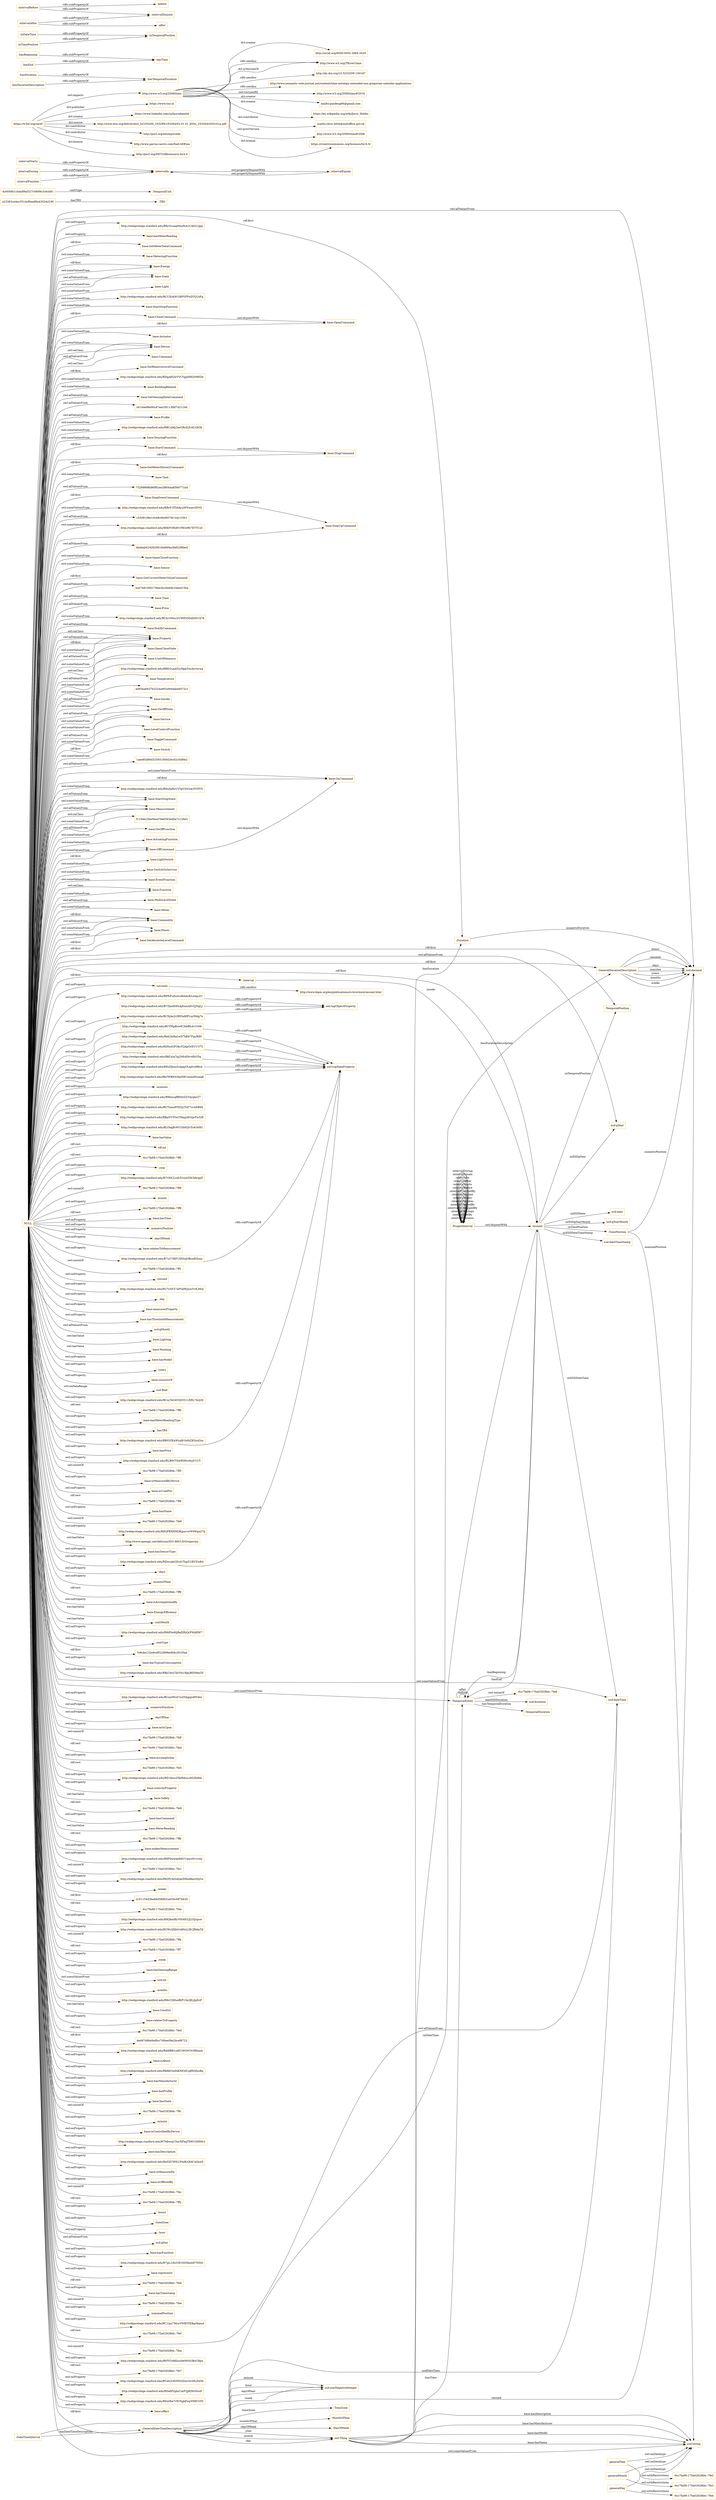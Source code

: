 digraph ar2dtool_diagram { 
rankdir=LR;
size="1501"
node [shape = rectangle, color="orange"]; "base:GetMeterDataCommand" "base:MeteringFunction" "base:Energy" "base:State" "base:Light" "http://webprotege.stanford.edu/RCUXiAiW1f8PVPPnDTQ1hFg" "base:StartStopFunction" "base:CloseCommand" "base:StopCommand" "base:Actuator" "base:Device" "base:Command" "base:SetRelativeLevelCommand" "http://webprotege.stanford.edu/RDgAH2IrVVCYgpHHQV6f0Zb" "base:BuildingRelated" "base:GetSensingDataCommand" "c6144e88e90c67eec59113fbf7d21246" "base:Profile" "http://webprotege.stanford.edu/RBCub6j3arGRcILfvAUxXOk" "base:SensingFunction" "base:StepDownCommand" "base:StartCommand" "base:GetMeterHistoryCommand" "base:Task" "73299898b86f92ee28f044a8569771bd" "base:OpenCommand" "http://webprotege.stanford.edu/RBrF1fTldAyrjWYssavQ5VQ" "c5309106e1dc68c6bd007fe144c1f3b1" "http://webprotege.stanford.edu/R8EFOfQ6VvfWs0fb7ETTCoC" "base:StepUpCommand" "4bddab0192929016e80f4a3b852f6be3" "base:OpenCloseFunction" "base:Sensor" "base:GetCurrentMeterValueCommand" "bcb7b9100017b6e2bc4b84b1bbed15ba" "base:Time" "base:Price" "http://webprotege.stanford.edu/RChvSMcuYUWfGDDdDlN1X78" "base:NotifyCommand" "base:Property" "base:OpenCloseState" "base:UnitOfMeasure" "http://webprotege.stanford.edu/RBEGuaA52cHppTouAyrwvxg" "base:Temperature" "a065ea8437b2224a902d94dabd4072c1" "base:Smoke" "base:OnOffState" "base:Service" "base:LevelControlFunction" "base:ToggleCommand" "base:Switch" "1aee85d80d325931f00d26c62c5d6fe2" "base:OnCommand" "http://webprotege.stanford.edu/R9wJqHrUV5pUhVzAcYtT0VV" "base:StartStopState" "base:Measurement" "f1194e23be0bad79e6593edba7c126e2" "base:OnOffFunction" "base:ActuatingFunction" "base:OffCommand" "base:LightSwitch" "base:SwitchOnService" "base:EventFunction" "base:Function" "base:MultiLevelState" "base:Meter" "base:Commodity" "base:Power" "base:SetAbsoluteLevelCommand" ":TimeZone" ":GeneralDateTimeDescription" ":DateTimeInterval" ":TRS" "a23363ce4ec351dcf0ea98a43024d190" ":TemporalDuration" ":Duration" ":GeneralDurationDescription" ":ProperInterval" ":TimePosition" ":TemporalPosition" ":Interval" ":TemporalEntity" "4c6056b1cbdaf9bd327c0699c3c6cb81" ":MonthOfYear" ":TemporalUnit" ":Instant" ":DayOfWeek" ; /*classes style*/
	"http://webprotege.stanford.edu/R9WFufxotu4KAAzKLx4qc2U" -> "owl:topObjectProperty" [ label = "rdfs:subPropertyOf" ];
	"http://webprotege.stanford.edu/RKCxla7pj2Mt4Dtv4RzY5q" -> "owl:topDataProperty" [ label = "rdfs:subPropertyOf" ];
	":intervalIn" -> ":intervalEquals" [ label = "owl:propertyDisjointWith" ];
	"http://www.w3.org/2006/time" -> "http://orcid.org/0000-0002-3884-3420" [ label = "dct:creator" ];
	"http://www.w3.org/2006/time" -> "http://www.w3.org/TR/owl-time" [ label = "rdfs:seeAlso" ];
	"http://www.w3.org/2006/time" -> "http://dx.doi.org/10.3233/SW-150187" [ label = "rdfs:seeAlso" ];
	"http://www.w3.org/2006/time" -> "http://www.semantic-web-journal.net/content/time-ontology-extended-non-gregorian-calendar-applications" [ label = "rdfs:seeAlso" ];
	"http://www.w3.org/2006/time" -> "http://www.w3.org/TR/owl-time" [ label = "dct:isVersionOf" ];
	"http://www.w3.org/2006/time" -> "http://www.w3.org/2006/time#2016" [ label = "owl:versionIRI" ];
	"http://www.w3.org/2006/time" -> "mailto:panfeng66@gmail.com" [ label = "dct:creator" ];
	"http://www.w3.org/2006/time" -> "https://en.wikipedia.org/wiki/Jerry_Hobbs" [ label = "dct:creator" ];
	"http://www.w3.org/2006/time" -> "mailto:chris.little@metoffice.gov.uk" [ label = "dct:contributor" ];
	"http://www.w3.org/2006/time" -> "http://www.w3.org/2006/time#2006" [ label = "owl:priorVersion" ];
	"http://www.w3.org/2006/time" -> "https://creativecommons.org/licenses/by/4.0/" [ label = "dct:license" ];
	":generalMonth" -> "-6cc7fa99:170a02928bb:-7fe3" [ label = "owl:withRestrictions" ];
	":generalMonth" -> "xsd:string" [ label = "owl:onDatatype" ];
	":intervalStarts" -> ":intervalIn" [ label = "rdfs:subPropertyOf" ];
	"http://webprotege.stanford.edu/R9uDJxmZz4gajOLqdvo9Bu4" -> "owl:topDataProperty" [ label = "rdfs:subPropertyOf" ];
	"base:StartCommand" -> "base:StopCommand" [ label = "owl:disjointWith" ];
	"base:OffCommand" -> "base:OnCommand" [ label = "owl:disjointWith" ];
	":hasDuration" -> ":hasTemporalDuration" [ label = "rdfs:subPropertyOf" ];
	":ProperInterval" -> ":Instant" [ label = "owl:disjointWith" ];
	":hasBeginning" -> ":hasTime" [ label = "rdfs:subPropertyOf" ];
	":intervalEquals" -> ":intervalIn" [ label = "owl:propertyDisjointWith" ];
	":seconds" -> "http://www.bipm.org/en/publications/si-brochure/second.html" [ label = "rdfs:seeAlso" ];
	"http://webprotege.stanford.edu/RB03ZKnWypB1bdhZKSud2oc" -> "owl:topDataProperty" [ label = "rdfs:subPropertyOf" ];
	"http://webprotege.stanford.edu/R7Zkc8DFoAj6xmADvZjNgLJ" -> "owl:topObjectProperty" [ label = "rdfs:subPropertyOf" ];
	":intervalDuring" -> ":intervalIn" [ label = "rdfs:subPropertyOf" ];
	"http://webprotege.stanford.edu/RCNjAo2i3RVhdHFLmNIdg7e" -> "owl:topObjectProperty" [ label = "rdfs:subPropertyOf" ];
	"http://webprotege.stanford.edu/RkTWR83G6eN9UoxmHGseqK" -> "owl:topDataProperty" [ label = "rdfs:subPropertyOf" ];
	"http://webprotege.stanford.edu/RDwvpbGDvjUTopZ1lKVZwK4" -> "owl:topDataProperty" [ label = "rdfs:subPropertyOf" ];
	"http://webprotege.stanford.edu/RCTMpBzwfC3ibffls4vUt06" -> "owl:topDataProperty" [ label = "rdfs:subPropertyOf" ];
	"base:CloseCommand" -> "base:OpenCommand" [ label = "owl:disjointWith" ];
	":inDateTime" -> ":inTemporalPosition" [ label = "rdfs:subPropertyOf" ];
	":intervalFinishes" -> ":intervalIn" [ label = "rdfs:subPropertyOf" ];
	"NULL" -> "base:State" [ label = "owl:allValuesFrom" ];
	"NULL" -> ":minutes" [ label = "owl:onProperty" ];
	"NULL" -> "base:MultiLevelState" [ label = "owl:allValuesFrom" ];
	"NULL" -> "http://webprotege.stanford.edu/R9bxyqfBfStiSZ33jrghrZ7" [ label = "owl:onProperty" ];
	"NULL" -> "base:GetCurrentMeterValueCommand" [ label = "rdf:first" ];
	"NULL" -> "http://webprotege.stanford.edu/RCTumu9TEZjcTzF7uvxEB6X" [ label = "owl:onProperty" ];
	"NULL" -> "base:OpenCloseState" [ label = "owl:allValuesFrom" ];
	"NULL" -> "http://webprotege.stanford.edu/RBpiVVTtwCMmjyKVqwFn32E" [ label = "owl:onProperty" ];
	"NULL" -> "http://webprotege.stanford.edu/RLObgBrWUGbtlQvTc4OsHG" [ label = "owl:onProperty" ];
	"NULL" -> "base:Switch" [ label = "owl:someValuesFrom" ];
	"NULL" -> "base:hasValue" [ label = "owl:onProperty" ];
	"NULL" -> "rdf:nil" [ label = "rdf:rest" ];
	"NULL" -> "-6cc7fa99:170a02928bb:-7ff5" [ label = "rdf:rest" ];
	"NULL" -> ":year" [ label = "owl:onProperty" ];
	"NULL" -> ":GeneralDateTimeDescription" [ label = "rdf:first" ];
	"NULL" -> "c5309106e1dc68c6bd007fe144c1f3b1" [ label = "owl:allValuesFrom" ];
	"NULL" -> "http://webprotege.stanford.edu/R7ONCLvdLIVcybZHCk9rqnF" [ label = "owl:onProperty" ];
	"NULL" -> "-6cc7fa99:170a02928bb:-7ff6" [ label = "owl:unionOf" ];
	"NULL" -> ":month" [ label = "owl:onProperty" ];
	"NULL" -> "-6cc7fa99:170a02928bb:-7ff9" [ label = "rdf:rest" ];
	"NULL" -> "base:hasTime" [ label = "owl:onProperty" ];
	"NULL" -> ":numericPosition" [ label = "owl:onProperty" ];
	"NULL" -> ":dayOfWeek" [ label = "owl:onProperty" ];
	"NULL" -> "base:relatesToMeasurement" [ label = "owl:onProperty" ];
	"NULL" -> "http://webprotege.stanford.edu/Reh2hHaLwD7kB47FpyBIIC" [ label = "owl:onProperty" ];
	"NULL" -> "-6cc7fa99:170a02928bb:-7ff1" [ label = "owl:unionOf" ];
	"NULL" -> ":second" [ label = "owl:onProperty" ];
	"NULL" -> "http://webprotege.stanford.edu/RC7ySF27aPGkWjmwYvfLMQi" [ label = "owl:onProperty" ];
	"NULL" -> ":day" [ label = "owl:onProperty" ];
	"NULL" -> "base:measuresProperty" [ label = "owl:onProperty" ];
	"NULL" -> "base:Commodity" [ label = "rdf:first" ];
	"NULL" -> "base:hasThresholdMeasurement" [ label = "owl:onProperty" ];
	"NULL" -> "base:OnOffFunction" [ label = "owl:someValuesFrom" ];
	"NULL" -> "base:OnCommand" [ label = "owl:someValuesFrom" ];
	"NULL" -> "xsd:gMonth" [ label = "owl:allValuesFrom" ];
	"NULL" -> "base:Actuator" [ label = "owl:someValuesFrom" ];
	"NULL" -> "base:Lighting" [ label = "owl:hasValue" ];
	"NULL" -> "base:Washing" [ label = "owl:hasValue" ];
	"NULL" -> "base:Service" [ label = "owl:someValuesFrom" ];
	"NULL" -> "base:hasModel" [ label = "owl:onProperty" ];
	"NULL" -> "base:StartCommand" [ label = "rdf:first" ];
	"NULL" -> "base:LevelControlFunction" [ label = "owl:someValuesFrom" ];
	"NULL" -> ":years" [ label = "owl:onProperty" ];
	"NULL" -> "base:consistsOf" [ label = "owl:onProperty" ];
	"NULL" -> "xsd:float" [ label = "owl:onDataRange" ];
	"NULL" -> "base:Device" [ label = "owl:allValuesFrom" ];
	"NULL" -> "http://webprotege.stanford.edu/RCsyTeO4VQGVl11ERL7hQrH" [ label = "owl:onProperty" ];
	"NULL" -> "http://webprotege.stanford.edu/RB03ZKnWypB1bdhZKSud2oc" [ label = "owl:onProperty" ];
	"NULL" -> "base:SetAbsoluteLevelCommand" [ label = "rdf:first" ];
	"NULL" -> "-6cc7fa99:170a02928bb:-7ff0" [ label = "rdf:rest" ];
	"NULL" -> "base:hasMeterReadingType" [ label = "owl:onProperty" ];
	"NULL" -> "base:Device" [ label = "owl:someValuesFrom" ];
	"NULL" -> "base:GetMeterHistoryCommand" [ label = "rdf:first" ];
	"NULL" -> ":hasTRS" [ label = "owl:onProperty" ];
	"NULL" -> "http://webprotege.stanford.edu/RZ6zoGFOkcTQApOrEUU375" [ label = "owl:onProperty" ];
	"NULL" -> "base:BuildingRelated" [ label = "owl:someValuesFrom" ];
	"NULL" -> "base:Property" [ label = "rdf:first" ];
	"NULL" -> "base:hasPrice" [ label = "owl:onProperty" ];
	"NULL" -> "http://webprotege.stanford.edu/RLB9CYDaWlf0rsfcjiV1UY" [ label = "owl:onProperty" ];
	"NULL" -> "-6cc7fa99:170a02928bb:-7ff3" [ label = "owl:unionOf" ];
	"NULL" -> "base:isMeasuredByDevice" [ label = "owl:onProperty" ];
	"NULL" -> "base:isUsedFor" [ label = "owl:onProperty" ];
	"NULL" -> "xsd:string" [ label = "owl:someValuesFrom" ];
	"NULL" -> "base:UnitOfMeasure" [ label = "owl:onClass" ];
	"NULL" -> "-6cc7fa99:170a02928bb:-7ff4" [ label = "rdf:rest" ];
	"NULL" -> "base:hasName" [ label = "owl:onProperty" ];
	"NULL" -> "base:GetSensingDataCommand" [ label = "owl:allValuesFrom" ];
	"NULL" -> "-6cc7fa99:170a02928bb:-7fe6" [ label = "owl:unionOf" ];
	"NULL" -> "73299898b86f92ee28f044a8569771bd" [ label = "owl:allValuesFrom" ];
	"NULL" -> "http://webprotege.stanford.edu/R8QPBXHMQKgoyvwW0Wgo27p" [ label = "owl:onProperty" ];
	"NULL" -> "1aee85d80d325931f00d26c62c5d6fe2" [ label = "owl:allValuesFrom" ];
	"NULL" -> "base:Property" [ label = "owl:someValuesFrom" ];
	"NULL" -> "http://www.opengis.net/def/uom/ISO-8601/0/Gregorian" [ label = "owl:hasValue" ];
	"NULL" -> "base:Function" [ label = "owl:onClass" ];
	"NULL" -> "base:Device" [ label = "owl:onClass" ];
	"NULL" -> "base:hasSensorType" [ label = "owl:onProperty" ];
	"NULL" -> "http://webprotege.stanford.edu/R7u37iRF1XNSqOBsn8Zhsjs" [ label = "owl:onProperty" ];
	"NULL" -> ":days" [ label = "owl:onProperty" ];
	"NULL" -> ":monthOfYear" [ label = "owl:onProperty" ];
	"NULL" -> "-6cc7fa99:170a02928bb:-7ff8" [ label = "rdf:rest" ];
	"NULL" -> "base:SetRelativeLevelCommand" [ label = "rdf:first" ];
	"NULL" -> "base:isAccomplishedBy" [ label = "owl:onProperty" ];
	"NULL" -> "base:EnergyEfficiency" [ label = "owl:hasValue" ];
	"NULL" -> ":unitMonth" [ label = "owl:hasValue" ];
	"NULL" -> "http://webprotege.stanford.edu/R9ifOw6ljRaDlXiQrPMARW7" [ label = "owl:onProperty" ];
	"NULL" -> "base:SwitchOnService" [ label = "owl:someValuesFrom" ];
	"NULL" -> ":unitType" [ label = "owl:onProperty" ];
	"NULL" -> "7e9cbe132e9cef522899ed9dc291f3aa" [ label = "rdf:first" ];
	"NULL" -> "base:hasTypicalConsumption" [ label = "owl:onProperty" ];
	"NULL" -> "4bddab0192929016e80f4a3b852f6be3" [ label = "owl:allValuesFrom" ];
	"NULL" -> "http://webprotege.stanford.edu/RBjUbnUXcVIn1RpQ8DS8m5Y" [ label = "owl:onProperty" ];
	"NULL" -> "base:Service" [ label = "owl:allValuesFrom" ];
	"NULL" -> "xsd:dateTime" [ label = "owl:someValuesFrom" ];
	"NULL" -> "http://webprotege.stanford.edu/RCnxMGA7ioZShgqxi8IYdez" [ label = "owl:onProperty" ];
	"NULL" -> ":numericDuration" [ label = "owl:onProperty" ];
	"NULL" -> ":dayOfYear" [ label = "owl:onProperty" ];
	"NULL" -> "base:StartStopState" [ label = "owl:someValuesFrom" ];
	"NULL" -> "base:actsUpon" [ label = "owl:onProperty" ];
	"NULL" -> "base:Measurement" [ label = "owl:allValuesFrom" ];
	"NULL" -> "base:Command" [ label = "owl:onClass" ];
	"NULL" -> "base:ActuatingFunction" [ label = "owl:someValuesFrom" ];
	"NULL" -> "-6cc7fa99:170a02928bb:-7fdf" [ label = "owl:unionOf" ];
	"NULL" -> "-6cc7fa99:170a02928bb:-7fed" [ label = "rdf:rest" ];
	"NULL" -> "base:accomplishes" [ label = "owl:onProperty" ];
	"NULL" -> "-6cc7fa99:170a02928bb:-7fe5" [ label = "rdf:rest" ];
	"NULL" -> "http://webprotege.stanford.edu/RDwvpbGDvjUTopZ1lKVZwK4" [ label = "owl:onProperty" ];
	"NULL" -> "base:CloseCommand" [ label = "rdf:first" ];
	"NULL" -> "base:Power" [ label = "owl:someValuesFrom" ];
	"NULL" -> "http://webprotege.stanford.edu/RD1ktocZXbRdizsc95Zb6hb" [ label = "owl:onProperty" ];
	"NULL" -> "base:controlsProperty" [ label = "owl:onProperty" ];
	"NULL" -> "base:Safety" [ label = "owl:hasValue" ];
	"NULL" -> "base:Task" [ label = "owl:someValuesFrom" ];
	"NULL" -> "http://webprotege.stanford.edu/RChvSMcuYUWfGDDdDlN1X78" [ label = "owl:someValuesFrom" ];
	"NULL" -> "http://webprotege.stanford.edu/RBCub6j3arGRcILfvAUxXOk" [ label = "owl:someValuesFrom" ];
	"NULL" -> "base:Meter" [ label = "owl:someValuesFrom" ];
	"NULL" -> "-6cc7fa99:170a02928bb:-7fe9" [ label = "rdf:rest" ];
	"NULL" -> "base:hasCommand" [ label = "owl:onProperty" ];
	"NULL" -> "base:StepDownCommand" [ label = "rdf:first" ];
	"NULL" -> "base:MeterReading" [ label = "owl:hasValue" ];
	"NULL" -> "-6cc7fa99:170a02928bb:-7ffb" [ label = "rdf:rest" ];
	"NULL" -> "base:makesMeasurement" [ label = "owl:onProperty" ];
	"NULL" -> "http://webprotege.stanford.edu/R9PDn4Aa84f1Umys0v1riwj" [ label = "owl:onProperty" ];
	"NULL" -> "-6cc7fa99:170a02928bb:-7fe1" [ label = "owl:unionOf" ];
	"NULL" -> "http://webprotege.stanford.edu/R92Py4iSAQmIMho8kmSSjGu" [ label = "owl:onProperty" ];
	"NULL" -> ":TemporalEntity" [ label = "owl:someValuesFrom" ];
	"NULL" -> "base:NotifyCommand" [ label = "owl:allValuesFrom" ];
	"NULL" -> "base:Commodity" [ label = "owl:allValuesFrom" ];
	"NULL" -> "base:ToggleCommand" [ label = "rdf:first" ];
	"NULL" -> "base:StopCommand" [ label = "rdf:first" ];
	"NULL" -> ":weeks" [ label = "owl:onProperty" ];
	"NULL" -> "2c5115443ba66d5fd83ca034c087bb35" [ label = "rdf:first" ];
	"NULL" -> "base:LightSwitch" [ label = "owl:someValuesFrom" ];
	"NULL" -> "-6cc7fa99:170a02928bb:-7fde" [ label = "rdf:rest" ];
	"NULL" -> "base:OpenCommand" [ label = "rdf:first" ];
	"NULL" -> "http://webprotege.stanford.edu/R8Q6atByV0G6D1JLt5Jupcw" [ label = "owl:onProperty" ];
	"NULL" -> "base:StepUpCommand" [ label = "rdf:first" ];
	"NULL" -> "base:OffCommand" [ label = "rdf:first" ];
	"NULL" -> ":GeneralDurationDescription" [ label = "rdf:first" ];
	"NULL" -> "f1194e23be0bad79e6593edba7c126e2" [ label = "owl:allValuesFrom" ];
	"NULL" -> "base:Profile" [ label = "owl:someValuesFrom" ];
	"NULL" -> "http://webprotege.stanford.edu/RCNjAo2i3RVhdHFLmNIdg7e" [ label = "owl:onProperty" ];
	"NULL" -> "c6144e88e90c67eec59113fbf7d21246" [ label = "owl:allValuesFrom" ];
	"NULL" -> "http://webprotege.stanford.edu/RCWsQXkOcAHxLLB1JRibpTd" [ label = "owl:onProperty" ];
	"NULL" -> "-6cc7fa99:170a02928bb:-7ffa" [ label = "owl:unionOf" ];
	"NULL" -> "-6cc7fa99:170a02928bb:-7ff7" [ label = "rdf:rest" ];
	"NULL" -> ":Duration" [ label = "rdf:first" ];
	"NULL" -> ":week" [ label = "owl:onProperty" ];
	"NULL" -> "http://webprotege.stanford.edu/RBEGuaA52cHppTouAyrwvxg" [ label = "owl:someValuesFrom" ];
	"NULL" -> "base:Function" [ label = "owl:someValuesFrom" ];
	"NULL" -> "base:hasSensingRange" [ label = "owl:onProperty" ];
	"NULL" -> "base:Measurement" [ label = "owl:onClass" ];
	"NULL" -> "xsd:int" [ label = "owl:someValuesFrom" ];
	"NULL" -> ":months" [ label = "owl:onProperty" ];
	"NULL" -> "base:Property" [ label = "owl:onClass" ];
	"NULL" -> "http://webprotege.stanford.edu/R9cCDlfuefKP15nQEyJpDcP" [ label = "owl:onProperty" ];
	"NULL" -> ":Interval" [ label = "rdf:first" ];
	"NULL" -> "base:Comfort" [ label = "owl:hasValue" ];
	"NULL" -> "base:relatesToProperty" [ label = "owl:onProperty" ];
	"NULL" -> "base:Property" [ label = "owl:allValuesFrom" ];
	"NULL" -> "base:Light" [ label = "owl:someValuesFrom" ];
	"NULL" -> "-6cc7fa99:170a02928bb:-7fe0" [ label = "rdf:rest" ];
	"NULL" -> "de497d86e9af9cc7d0ee09e2bcef6723" [ label = "rdf:first" ];
	"NULL" -> ":seconds" [ label = "owl:onProperty" ];
	"NULL" -> "base:Sensor" [ label = "owl:someValuesFrom" ];
	"NULL" -> "http://webprotege.stanford.edu/RddfRR1iAEUWOtY3vXRnmh" [ label = "owl:onProperty" ];
	"NULL" -> "base:isAbout" [ label = "owl:onProperty" ];
	"NULL" -> "xsd:dateTime" [ label = "owl:allValuesFrom" ];
	"NULL" -> "bcb7b9100017b6e2bc4b84b1bbed15ba" [ label = "owl:allValuesFrom" ];
	"NULL" -> "http://webprotege.stanford.edu/R9WFufxotu4KAAzKLx4qc2U" [ label = "owl:onProperty" ];
	"NULL" -> "http://webprotege.stanford.edu/RB8kVin94KMOdCqBXQfzoBq" [ label = "owl:onProperty" ];
	"NULL" -> "base:hasManufacturer" [ label = "owl:onProperty" ];
	"NULL" -> "base:StartStopState" [ label = "owl:allValuesFrom" ];
	"NULL" -> "base:hasProfile" [ label = "owl:onProperty" ];
	"NULL" -> "base:hasState" [ label = "owl:onProperty" ];
	"NULL" -> "http://webprotege.stanford.edu/RCUXiAiW1f8PVPPnDTQ1hFg" [ label = "owl:someValuesFrom" ];
	"NULL" -> "-6cc7fa99:170a02928bb:-7ffc" [ label = "owl:unionOf" ];
	"NULL" -> "http://webprotege.stanford.edu/R8EFOfQ6VvfWs0fb7ETTCoC" [ label = "owl:someValuesFrom" ];
	"NULL" -> "http://webprotege.stanford.edu/R9uDJxmZz4gajOLqdvo9Bu4" [ label = "owl:onProperty" ];
	"NULL" -> "base:Temperature" [ label = "owl:someValuesFrom" ];
	"NULL" -> ":minute" [ label = "owl:onProperty" ];
	"NULL" -> "base:isControlledByDevice" [ label = "owl:onProperty" ];
	"NULL" -> "http://webprotege.stanford.edu/R7MbwqU5avXFhqTXWUDHMr2" [ label = "owl:onProperty" ];
	"NULL" -> "base:hasDescription" [ label = "owl:onProperty" ];
	"NULL" -> "http://webprotege.stanford.edu/RKCxla7pj2Mt4Dtv4RzY5q" [ label = "owl:onProperty" ];
	"NULL" -> "http://webprotege.stanford.edu/RnDZCWKi1PmBcQlAUaQnxX" [ label = "owl:onProperty" ];
	"NULL" -> "base:isMeasuredIn" [ label = "owl:onProperty" ];
	"NULL" -> ":TemporalPosition" [ label = "rdf:first" ];
	"NULL" -> "base:Energy" [ label = "rdf:first" ];
	"NULL" -> "base:State" [ label = "owl:someValuesFrom" ];
	"NULL" -> "base:isOfferedBy" [ label = "owl:onProperty" ];
	"NULL" -> "-6cc7fa99:170a02928bb:-7fec" [ label = "owl:unionOf" ];
	"NULL" -> "-6cc7fa99:170a02928bb:-7ff2" [ label = "rdf:rest" ];
	"NULL" -> "base:Time" [ label = "owl:allValuesFrom" ];
	"NULL" -> "base:OffCommand" [ label = "owl:someValuesFrom" ];
	"NULL" -> "base:Commodity" [ label = "owl:someValuesFrom" ];
	"NULL" -> ":hours" [ label = "owl:onProperty" ];
	"NULL" -> "base:Power" [ label = "rdf:first" ];
	"NULL" -> "base:GetMeterDataCommand" [ label = "rdf:first" ];
	"NULL" -> "base:OnCommand" [ label = "rdf:first" ];
	"NULL" -> "base:OpenCloseFunction" [ label = "owl:someValuesFrom" ];
	"NULL" -> ":timeZone" [ label = "owl:onProperty" ];
	"NULL" -> "base:Measurement" [ label = "owl:someValuesFrom" ];
	"NULL" -> "base:Energy" [ label = "owl:someValuesFrom" ];
	"NULL" -> ":hour" [ label = "owl:onProperty" ];
	"NULL" -> "xsd:gDay" [ label = "owl:allValuesFrom" ];
	"NULL" -> "base:UnitOfMeasure" [ label = "owl:allValuesFrom" ];
	"NULL" -> "base:hasFunction" [ label = "owl:onProperty" ];
	"NULL" -> "http://webprotege.stanford.edu/RDgAH2IrVVCYgpHHQV6f0Zb" [ label = "owl:someValuesFrom" ];
	"NULL" -> "a065ea8437b2224a902d94dabd4072c1" [ label = "owl:allValuesFrom" ];
	"NULL" -> "base:SensingFunction" [ label = "owl:someValuesFrom" ];
	"NULL" -> "http://webprotege.stanford.edu/R7gL1iXzViEvM39mhH7N5lG" [ label = "owl:onProperty" ];
	"NULL" -> "base:represents" [ label = "owl:onProperty" ];
	"NULL" -> "xsd:decimal" [ label = "owl:allValuesFrom" ];
	"NULL" -> "-6cc7fa99:170a02928bb:-7feb" [ label = "rdf:rest" ];
	"NULL" -> "base:Profile" [ label = "owl:allValuesFrom" ];
	"NULL" -> "http://webprotege.stanford.edu/R9wJqHrUV5pUhVzAcYtT0VV" [ label = "owl:someValuesFrom" ];
	"NULL" -> "http://webprotege.stanford.edu/RCTMpBzwfC3ibffls4vUt06" [ label = "owl:onProperty" ];
	"NULL" -> "base:StartStopFunction" [ label = "owl:someValuesFrom" ];
	"NULL" -> "base:hasTimestamp" [ label = "owl:onProperty" ];
	"NULL" -> "-6cc7fa99:170a02928bb:-7fee" [ label = "owl:unionOf" ];
	"NULL" -> "base:OnOffState" [ label = "owl:allValuesFrom" ];
	"NULL" -> ":nominalPosition" [ label = "owl:onProperty" ];
	"NULL" -> "base:MeteringFunction" [ label = "owl:someValuesFrom" ];
	"NULL" -> "http://webprotege.stanford.edu/RC1uju7MusVWB3TEBgr8qmA" [ label = "owl:onProperty" ];
	"NULL" -> "base:EventFunction" [ label = "owl:someValuesFrom" ];
	"NULL" -> "base:Price" [ label = "owl:allValuesFrom" ];
	"NULL" -> "-6cc7fa99:170a02928bb:-7fef" [ label = "rdf:rest" ];
	"NULL" -> "xsd:gYear" [ label = "owl:allValuesFrom" ];
	"NULL" -> "base:OpenCloseState" [ label = "owl:someValuesFrom" ];
	"NULL" -> "-6cc7fa99:170a02928bb:-7fea" [ label = "owl:unionOf" ];
	"NULL" -> ":Instant" [ label = "rdf:first" ];
	"NULL" -> "http://webprotege.stanford.edu/R9TtTs8Kbux9eMtSGBoCHpn" [ label = "owl:onProperty" ];
	"NULL" -> "-6cc7fa99:170a02928bb:-7fe7" [ label = "rdf:rest" ];
	"NULL" -> "http://webprotege.stanford.edu/RCeh3vKI5NGDzw3o39LD4Mi" [ label = "owl:onProperty" ];
	"NULL" -> "http://webprotege.stanford.edu/RDafdYghsCmPrJjKIXG0nuP" [ label = "owl:onProperty" ];
	"NULL" -> "http://webprotege.stanford.edu/RDzHte7rXVSgkFwpYMfCOT5" [ label = "owl:onProperty" ];
	"NULL" -> "http://webprotege.stanford.edu/RBrF1fTldAyrjWYssavQ5VQ" [ label = "owl:someValuesFrom" ];
	"NULL" -> "base:Smoke" [ label = "owl:someValuesFrom" ];
	"NULL" -> "base:offers" [ label = "owl:onProperty" ];
	"NULL" -> "http://webprotege.stanford.edu/R8yGcsaqMooXtA1CAD21Jpg" [ label = "owl:onProperty" ];
	"NULL" -> "base:hasMeterReading" [ label = "owl:onProperty" ];
	"NULL" -> "base:OnOffState" [ label = "owl:someValuesFrom" ];
	"base:StepDownCommand" -> "base:StepUpCommand" [ label = "owl:disjointWith" ];
	":intervalBefore" -> ":intervalDisjoint" [ label = "rdfs:subPropertyOf" ];
	":intervalBefore" -> ":before" [ label = "rdfs:subPropertyOf" ];
	":TemporalEntity" -> "-6cc7fa99:170a02928bb:-7fe8" [ label = "owl:unionOf" ];
	":intervalAfter" -> ":intervalDisjoint" [ label = "rdfs:subPropertyOf" ];
	":intervalAfter" -> ":after" [ label = "rdfs:subPropertyOf" ];
	":hasEnd" -> ":hasTime" [ label = "rdfs:subPropertyOf" ];
	"http://webprotege.stanford.edu/Reh2hHaLwD7kB47FpyBIIC" -> "owl:topDataProperty" [ label = "rdfs:subPropertyOf" ];
	"http://webprotege.stanford.edu/RZ6zoGFOkcTQApOrEUU375" -> "owl:topDataProperty" [ label = "rdfs:subPropertyOf" ];
	"https://w3id.org/saref" -> "https://www.tno.nl" [ label = "dct:publisher" ];
	"https://w3id.org/saref" -> "https://www.linkedin.com/in/lauradaniele" [ label = "dct:creator" ];
	"https://w3id.org/saref" -> "http://www.etsi.org/deliver/etsi_ts/103200_103299/103264/02.01.01_60/ts_103264v020101p.pdf" [ label = "dct:source" ];
	"https://w3id.org/saref" -> "http://purl.org/net/mpoveda" [ label = "dct:contributor" ];
	"https://w3id.org/saref" -> "http://www.w3.org/2006/time" [ label = "owl:imports" ];
	"https://w3id.org/saref" -> "http://www.garcia-castro.com/foaf.rdf#me" [ label = "dct:contributor" ];
	"https://w3id.org/saref" -> "http://purl.org/NET/rdflicense/cc-by4.0" [ label = "dct:license" ];
	":inTimePosition" -> ":inTemporalPosition" [ label = "rdfs:subPropertyOf" ];
	":generalDay" -> "-6cc7fa99:170a02928bb:-7fe4" [ label = "owl:withRestrictions" ];
	":generalDay" -> "xsd:string" [ label = "owl:onDatatype" ];
	":generalYear" -> "-6cc7fa99:170a02928bb:-7fe2" [ label = "owl:withRestrictions" ];
	":generalYear" -> "xsd:string" [ label = "owl:onDatatype" ];
	":hasDurationDescription" -> ":hasTemporalDuration" [ label = "rdfs:subPropertyOf" ];
	"http://webprotege.stanford.edu/R7u37iRF1XNSqOBsn8Zhsjs" -> "owl:topDataProperty" [ label = "rdfs:subPropertyOf" ];
	"owl:Thing" -> "xsd:string" [ label = "base:hasName" ];
	":TimePosition" -> "xsd:string" [ label = ":nominalPosition" ];
	":GeneralDateTimeDescription" -> ":DayOfWeek" [ label = ":dayOfWeek" ];
	":TemporalEntity" -> ":Instant" [ label = ":hasEnd" ];
	":Instant" -> "xsd:gYear" [ label = ":inXSDgYear" ];
	":ProperInterval" -> ":ProperInterval" [ label = ":intervalContains" ];
	":TemporalEntity" -> ":Instant" [ label = ":hasBeginning" ];
	":GeneralDurationDescription" -> "xsd:decimal" [ label = ":hours" ];
	"4c6056b1cbdaf9bd327c0699c3c6cb81" -> ":TemporalUnit" [ label = ":unitType" ];
	"owl:Thing" -> "xsd:string" [ label = "base:hasDescription" ];
	":GeneralDateTimeDescription" -> "owl:Thing" [ label = ":year" ];
	":ProperInterval" -> ":ProperInterval" [ label = ":intervalMetBy" ];
	":Instant" -> "xsd:dateTimeStamp" [ label = ":inXSDDateTimeStamp" ];
	"owl:Thing" -> ":GeneralDurationDescription" [ label = ":hasDurationDescription" ];
	"owl:Thing" -> "xsd:string" [ label = "base:hasManufacturer" ];
	":ProperInterval" -> ":ProperInterval" [ label = ":intervalOverlaps" ];
	":GeneralDurationDescription" -> "xsd:decimal" [ label = ":seconds" ];
	":Instant" -> "xsd:date" [ label = ":inXSDDate" ];
	":DateTimeInterval" -> "xsd:dateTime" [ label = ":xsdDateTime" ];
	":ProperInterval" -> ":ProperInterval" [ label = ":intervalOverlappedBy" ];
	":GeneralDateTimeDescription" -> ":TimeZone" [ label = ":timeZone" ];
	":Instant" -> ":TemporalPosition" [ label = ":inTemporalPosition" ];
	":GeneralDurationDescription" -> "xsd:decimal" [ label = ":days" ];
	"owl:Thing" -> ":TemporalEntity" [ label = ":hasTime" ];
	":ProperInterval" -> ":ProperInterval" [ label = ":intervalStartedBy" ];
	":Instant" -> "xsd:dateTime" [ label = ":inXSDDateTime" ];
	":Instant" -> "xsd:gYearMonth" [ label = ":inXSDgYearMonth" ];
	":Instant" -> ":GeneralDateTimeDescription" [ label = ":inDateTime" ];
	":TemporalEntity" -> "xsd:duration" [ label = ":hasXSDDuration" ];
	":GeneralDateTimeDescription" -> "xsd:nonNegativeInteger" [ label = ":minute" ];
	":GeneralDurationDescription" -> "xsd:decimal" [ label = ":minutes" ];
	":GeneralDateTimeDescription" -> "xsd:nonNegativeInteger" [ label = ":hour" ];
	":ProperInterval" -> ":ProperInterval" [ label = ":intervalFinishes" ];
	":Instant" -> ":TimePosition" [ label = ":inTimePosition" ];
	":GeneralDurationDescription" -> "xsd:decimal" [ label = ":years" ];
	":ProperInterval" -> ":ProperInterval" [ label = ":intervalMeets" ];
	"a23363ce4ec351dcf0ea98a43024d190" -> ":TRS" [ label = ":hasTRS" ];
	":GeneralDateTimeDescription" -> "xsd:nonNegativeInteger" [ label = ":dayOfYear" ];
	":GeneralDateTimeDescription" -> "xsd:nonNegativeInteger" [ label = ":week" ];
	"owl:Thing" -> ":Duration" [ label = ":hasDuration" ];
	":GeneralDurationDescription" -> "xsd:decimal" [ label = ":months" ];
	":TimePosition" -> "xsd:decimal" [ label = ":numericPosition" ];
	":TemporalEntity" -> ":TemporalDuration" [ label = ":hasTemporalDuration" ];
	":GeneralDateTimeDescription" -> "owl:Thing" [ label = ":month" ];
	":ProperInterval" -> ":ProperInterval" [ label = ":intervalDisjoint" ];
	":ProperInterval" -> ":ProperInterval" [ label = ":intervalFinishedBy" ];
	":TemporalEntity" -> ":TemporalEntity" [ label = ":before" ];
	"owl:Thing" -> "xsd:string" [ label = "base:hasModel" ];
	":ProperInterval" -> ":ProperInterval" [ label = ":intervalBefore" ];
	":GeneralDateTimeDescription" -> "xsd:decimal" [ label = ":second" ];
	":GeneralDurationDescription" -> "xsd:decimal" [ label = ":weeks" ];
	":TemporalEntity" -> ":TemporalEntity" [ label = ":after" ];
	":ProperInterval" -> ":ProperInterval" [ label = ":intervalStarts" ];
	":GeneralDateTimeDescription" -> ":MonthOfYear" [ label = ":monthOfYear" ];
	":ProperInterval" -> ":ProperInterval" [ label = ":intervalAfter" ];
	":Interval" -> ":Instant" [ label = ":inside" ];
	":GeneralDateTimeDescription" -> "owl:Thing" [ label = ":day" ];
	":DateTimeInterval" -> ":GeneralDateTimeDescription" [ label = ":hasDateTimeDescription" ];
	":ProperInterval" -> ":ProperInterval" [ label = ":intervalIn" ];
	":Duration" -> "xsd:decimal" [ label = ":numericDuration" ];
	":ProperInterval" -> ":ProperInterval" [ label = ":intervalEquals" ];
	":ProperInterval" -> ":ProperInterval" [ label = ":intervalDuring" ];

}
